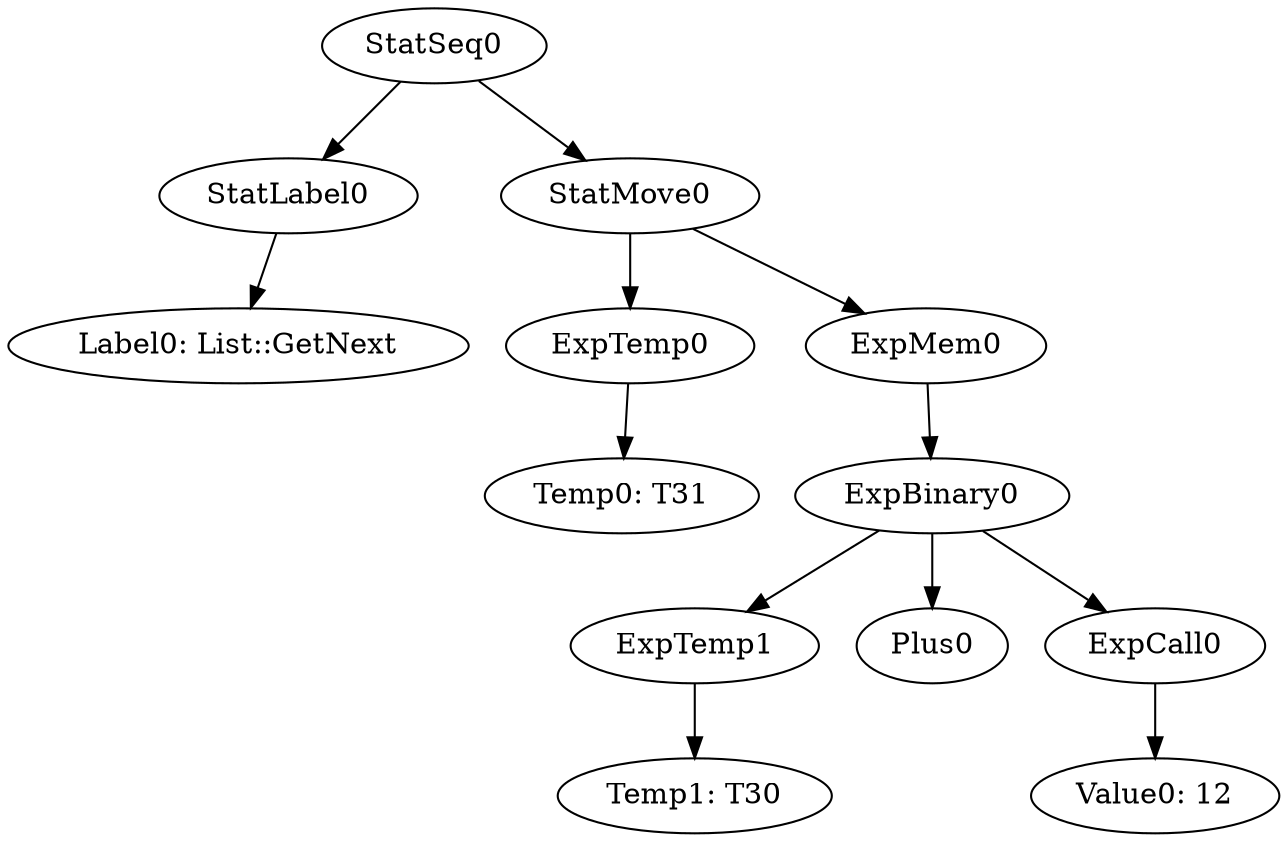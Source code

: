 digraph {
	ordering = out;
	ExpMem0 -> ExpBinary0;
	ExpCall0 -> "Value0: 12";
	ExpTemp1 -> "Temp1: T30";
	StatLabel0 -> "Label0: List::GetNext";
	StatSeq0 -> StatLabel0;
	StatSeq0 -> StatMove0;
	ExpTemp0 -> "Temp0: T31";
	ExpBinary0 -> ExpTemp1;
	ExpBinary0 -> Plus0;
	ExpBinary0 -> ExpCall0;
	StatMove0 -> ExpTemp0;
	StatMove0 -> ExpMem0;
}

